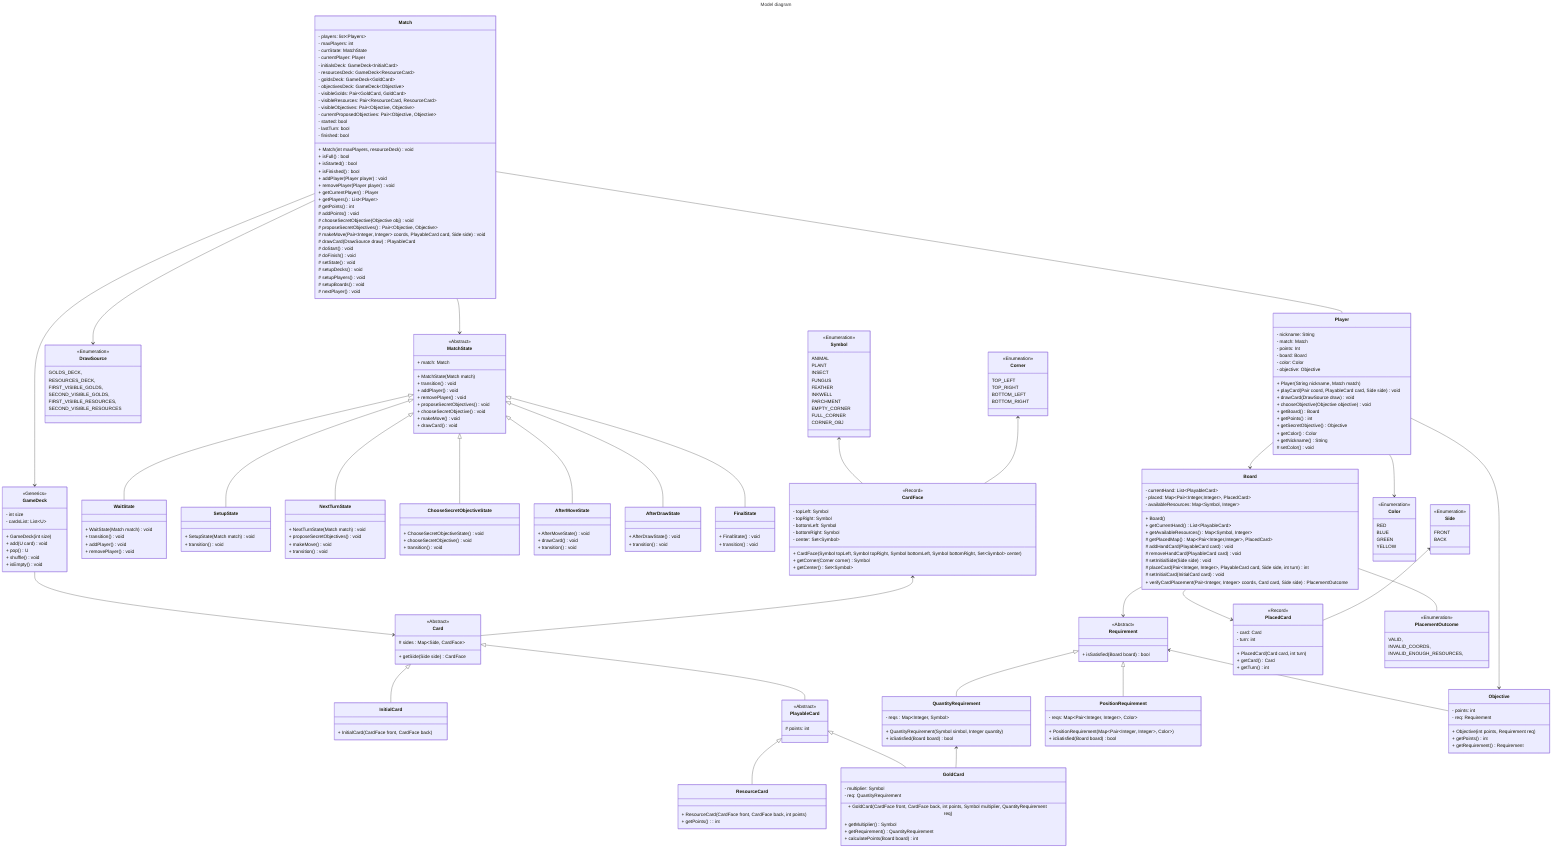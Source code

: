 ---
title: Model diagram
---
classDiagram
    Match --> GameDeck
    Match --> MatchState
    Match --> DrawSource
    Match -- Player
    MatchState <|-- WaitState
    MatchState <|-- SetupState
    MatchState <|-- NextTurnState
    MatchState <|-- ChooseSecretObjectiveState
    MatchState <|-- AfterMoveState
    MatchState <|-- AfterDrawState
    MatchState <|-- FinalState

    Card <|-- InitialCard
    Card <|-- PlayableCard
    GameDeck --> Card
    PlayableCard <|-- ResourceCard
    PlayableCard <|-- GoldCard

    Requirement <|-- QuantityRequirement
    Requirement <|-- PositionRequirement
    Requirement <-- Objective
    QuantityRequirement <-- GoldCard

    Board --> PlacedCard
    Board -- PlacementOutcome
    Player --> Board
    Player --> Objective
    CardFace <-- Card
    Symbol <-- CardFace
    Player --> Color
    Board --> Requirement
    %%Side <-- Player
    %%Side <-- Match
    Side <-- PlacedCard
    Corner <-- CardFace
    %%Symbol <-- GoldCard
    %% DrawSource <-- Player



    class Symbol {
        <<Enumeration>>
        ANIMAL
        PLANT
        INSECT
        FUNGUS
        FEATHER
        INKWELL
        PARCHMENT
        EMPTY_CORNER
        FULL_CORNER
        CORNER_OBJ
    }

    class Corner {
      <<Enumeation>>
      TOP_LEFT
      TOP_RIGHT
      BOTTOM_LEFT
      BOTTOM_RIGHT
    }

    class CardFace {
        <<Record>>
        - topLeft: Symbol
        - topRight: Symbol
        - bottomLeft: Symbol
        - bottomRight: Symbol
        - center: Set~Symbol~
        + CardFace(Symbol topLeft, Symbol topRight, Symbol bottomLeft, Symbol bottomRight, Set~Symbol~ center)
        + getCorner(Corner corner) Symbol
        + getCenter() Set~Symbol~
    }

    class Card {
        <<Abstract>>
        # sides : Map~Side, CardFace~
        + getSide(Side side) CardFace
    }

    class PlayableCard {
        <<Abstract>>
        # points: int
    }

    class InitialCard {
        + InitialCard(CardFace front, CardFace back)
    }

    class ResourceCard {
        + ResourceCard(CardFace front, CardFace back, int points)
        + getPoints() : int
    }

    class GoldCard {
        - multiplier: Symbol
        - req: QuantityRequirement
        + GoldCard(CardFace front, CardFace back, int points, Symbol multiplier, QuantityRequirement req)
        + getMultiplier() Symbol
        + getRequirement() QuantityRequirement
        + calculatePoints(Board board) int
    }

    class Requirement {
        <<Abstract>>
        + isSatisfied(Board board) bool
    }

    class QuantityRequirement {
        - reqs : Map~Integer, Symbol~
        + QuantityRequirement(Symbol simbol, Integer quantity)
        + isSatisfied(Board board) bool
    }

    class PositionRequirement {
        - reqs: Map&ltPair&ltInteger, Integer&gt, Color&gt
        + PositionRequirement(Map&ltPair&ltInteger, Integer&gt, Color&gt)
        + isSatisfied(Board board) bool
    }
    class Objective {
        - points: int
        - req: Requirement
        + Objective(int points, Requirement req)
        + getPoints() int
        + getRequirement() Requirement
    }
    class Player {
        - nickname: String
        - match: Match
        - points: Int
        - board: Board
        - color: Color
        - objective: Objective

        + Player(String nickname, Match match)
        + playCard(Pair<Integer, Integer> coord, PlayableCard card, Side side) void
        + drawCard(DrawSource draw) void
        + chooseObjective(Objective objective) void
        + getBoard() Board
        + getPoints() int
        + getSecretObjective() Objective
        + getColor() Color
        + getNickname() String
        # setColor() void
    }
    class Color{
        <<Enumeration>>
        RED
        BLUE
        GREEN
        YELLOW
    }
    class Side{
        <<Enumeration>>
        FRONT
        BACK
    }
    class Board {
        - currentHand: List~PlayableCard~
        - placed: Map&ltPair&ltInteger,Integer&gt, PlacedCard&gt
        - availableResources: Map~Symbol, Integer~

        + Board()
        + getCurrentHand() List~PlayableCard~
        + getAvailableResources() Map~Symbol, Integer~
        # getPlacedMap() Map&ltPair&ltInteger,Integer&gt, PlacedCard&gt
        # addHandCard(PlayableCard card) void
        # removeHandCard(PlayableCard card) void
        # setInitialSide(Side side) void
        # placeCard(Pair~Integer, Integer~, PlayableCard card, Side side, int turn) int
        # setInitialCard(InitialCard card) void
        + verifyCardPlacement(Pair~Integer, Integer~ coords, Card card, Side side) PlacementOutcome
    }
    class PlacedCard {
        <<Record>>
        - card: Card
        - turn: int
        + PlacedCard(Card card, int turn)
        + getCard() Card
        + getTurn() int
    }

    class Match {
        - players: list~Players~
        - maxPlayers: int
        - currState: MatchState
        - currentPlayer: Player
        - initialsDeck: GameDeck~InitialCard~
        - resourcesDeck: GameDeck~ResourceCard~
        - goldsDeck: GameDeck~GoldCard~
        - objectivesDeck: GameDeck~Objective~
        - visibleGolds: Pair~GoldCard, GoldCard~
        - visibleResources: Pair~ResourceCard, ResourceCard~
        - visibleObjectives: Pair~Objective, Objective~
        - currentProposedObjectives: Pair~Objective, Objective~
        - started: bool
        - lastTurn: bool
        - finished: bool

        + Match(int maxPlayers, resourceDeck ) void
        + isFull() bool
        + isStarted() bool
        + isFinished() bool
        + addPlayer(Player player) void
        + removePlayer(Player player) void
        + getCurrentPlayer() Player
        + getPlayers() List~Player~
        # getPoints() int
        # addPoints() void
        # chooseSecretObjective(Objective obj) void
        # proposeSecretObjectives() Pair~Objective, Objective~
        # makeMove(Pair~Integer, Integer~ coords, PlayableCard card, Side side) void
        # drawCard(DrawSource draw) PlayableCard
        # doStart() void
        # doFinish() void
        # setState() void
        # setupDecks() void
        # setupPlayers() void
        # setupBoards() void
        # nextPlayer() void

    }
    class DrawSource {
        <<Enumeration>>
        GOLDS_DECK,
        RESOURCES_DECK,
        FIRST_VISIBLE_GOLDS,
        SECOND_VISIBLE_GOLDS,
        FIRST_VISIBLE_RESOURCES,
        SECOND_VISIBLE_RESOURCES
    }

    class MatchState {
        <<Abstract>>
        + match: Match
        + MatchState(Match match)
        + transition() void
        + addPlayer() void
        + removePlayer() void
	    + proposeSecretObjectives() void
	    + chooseSecretObjective() void
	    + makeMove() void
	    + drawCard() void

    }

    class WaitState{
        + WaitState(Match match) void
        + transition() void
        + addPlayer() void
        + removePlayer() void
    }
    class SetupState{
        + SetupState(Match match) void
        + transition() void

    }
    class NextTurnState {
        + NextTurnState(Match match) void
        + proposeSecretObjectives() void
        + makeMove() void
        + transition() void
    }

    class ChooseSecretObjectiveState {
        + ChooseSecretObjectiveState() void
        + chooseSecretObjective() void
        + transition() void
    }

    class AfterMoveState {
        + AfterMoveState() void
        + drawCard() void
        + transition() void
    }

    class AfterDrawState {
        + AfterDrawState() void
        + transition() void
    }

    class FinalState{
        + FinalState() void
        + transition() void
    }

    class PlacementOutcome {
        <<Enumeration>>
        VALID,
        INVALID_COORDS,
        INVALID_ENOUGH_RESOURCES,
    } 
    class GameDeck {
        <<Generics>>
        - int size
        - cardsList: List~U~
        + GameDeck(int size)
        + add(U card) void
        + pop() U
        + shuffle() void
        + isEmpty() void
    }